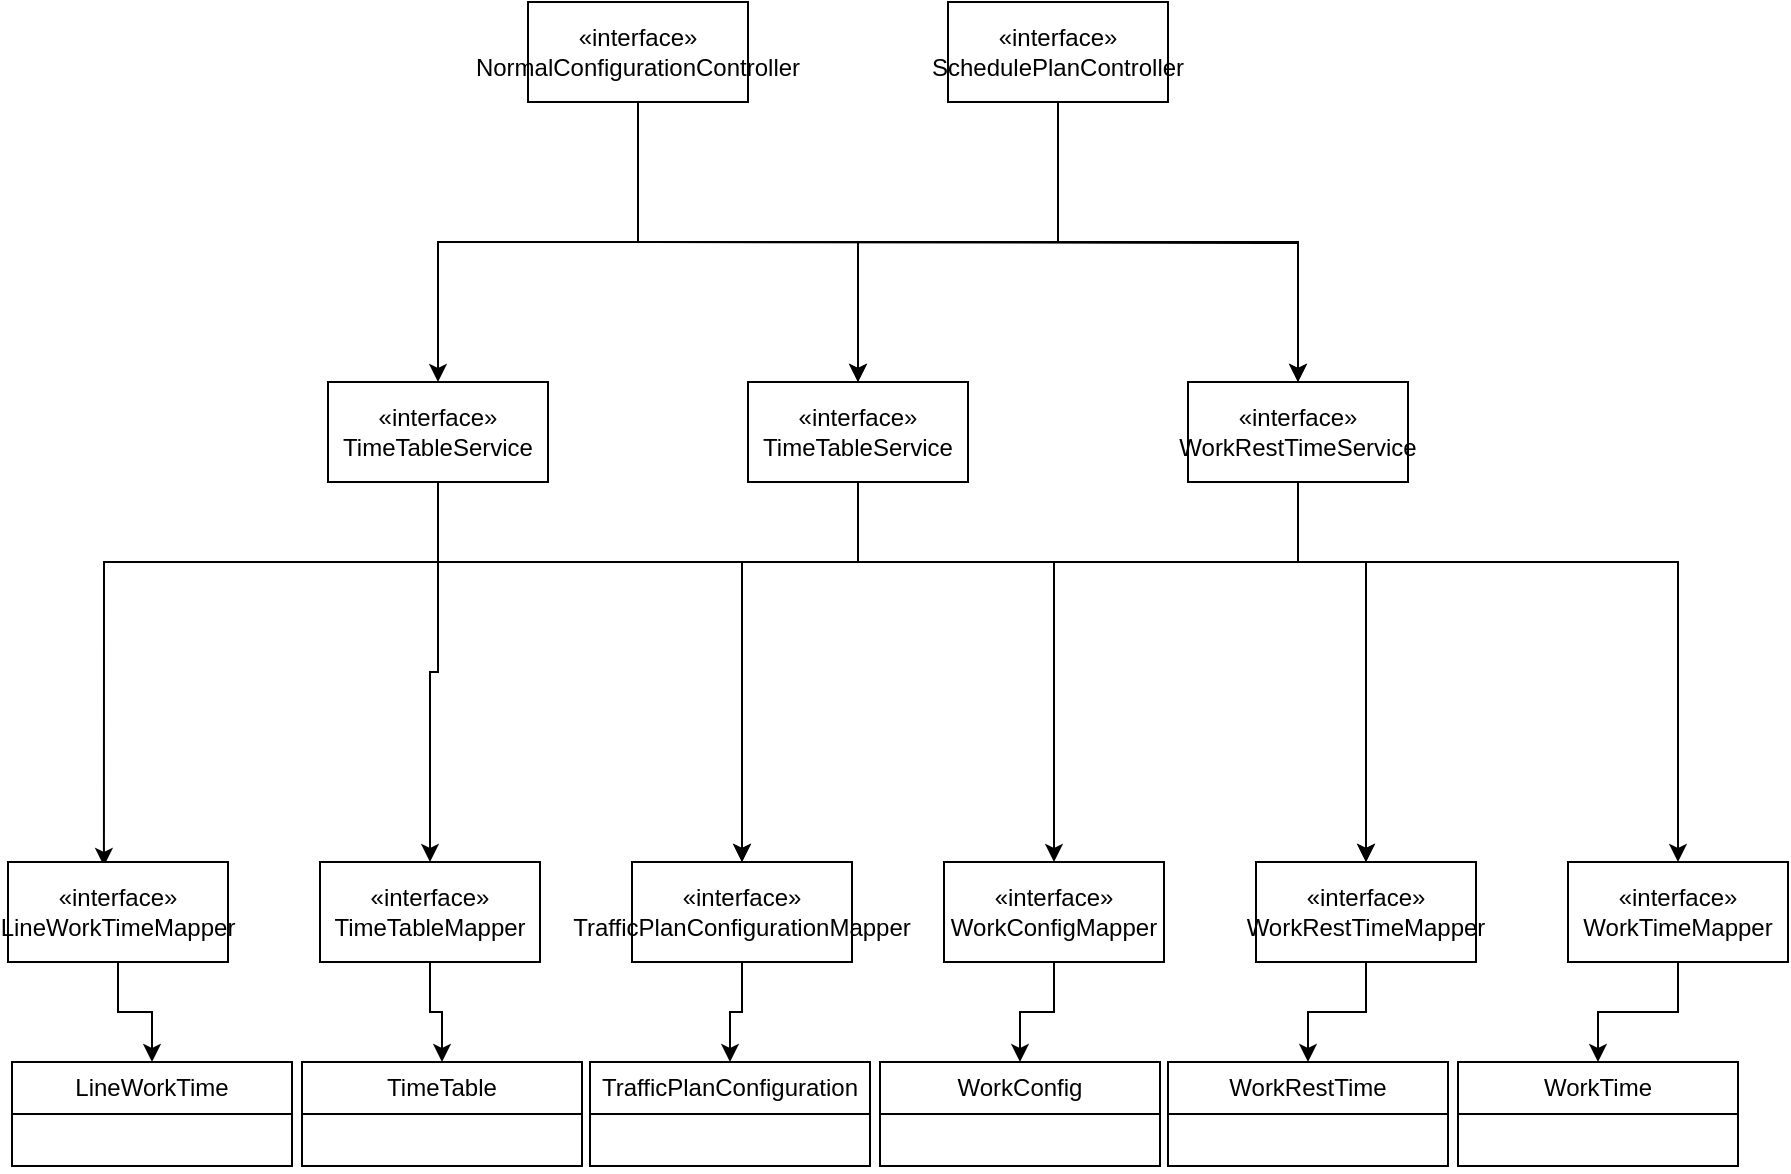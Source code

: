 <mxfile version="21.6.8" type="github">
  <diagram name="第 1 页" id="InVyh-9l9OcWP-TeC2Xe">
    <mxGraphModel dx="2206" dy="796" grid="1" gridSize="10" guides="1" tooltips="1" connect="1" arrows="1" fold="1" page="1" pageScale="1" pageWidth="827" pageHeight="1169" math="0" shadow="0">
      <root>
        <mxCell id="0" />
        <mxCell id="1" parent="0" />
        <mxCell id="vdifljgMGHBuSl6tnzv3-34" style="edgeStyle=orthogonalEdgeStyle;rounded=0;orthogonalLoop=1;jettySize=auto;html=1;" edge="1" parent="1" source="vdifljgMGHBuSl6tnzv3-1" target="vdifljgMGHBuSl6tnzv3-2">
          <mxGeometry relative="1" as="geometry" />
        </mxCell>
        <mxCell id="vdifljgMGHBuSl6tnzv3-35" style="edgeStyle=orthogonalEdgeStyle;rounded=0;orthogonalLoop=1;jettySize=auto;html=1;entryX=0.5;entryY=0;entryDx=0;entryDy=0;" edge="1" parent="1" source="vdifljgMGHBuSl6tnzv3-1" target="vdifljgMGHBuSl6tnzv3-6">
          <mxGeometry relative="1" as="geometry" />
        </mxCell>
        <mxCell id="vdifljgMGHBuSl6tnzv3-36" style="edgeStyle=orthogonalEdgeStyle;rounded=0;orthogonalLoop=1;jettySize=auto;html=1;" edge="1" parent="1" target="vdifljgMGHBuSl6tnzv3-7">
          <mxGeometry relative="1" as="geometry">
            <mxPoint x="300" y="210" as="sourcePoint" />
          </mxGeometry>
        </mxCell>
        <mxCell id="vdifljgMGHBuSl6tnzv3-1" value="«interface»&lt;br&gt;NormalConfigurationController" style="html=1;whiteSpace=wrap;" vertex="1" parent="1">
          <mxGeometry x="240" y="90" width="110" height="50" as="geometry" />
        </mxCell>
        <mxCell id="vdifljgMGHBuSl6tnzv3-41" style="edgeStyle=orthogonalEdgeStyle;rounded=0;orthogonalLoop=1;jettySize=auto;html=1;entryX=0.436;entryY=0.04;entryDx=0;entryDy=0;entryPerimeter=0;" edge="1" parent="1" source="vdifljgMGHBuSl6tnzv3-2" target="vdifljgMGHBuSl6tnzv3-9">
          <mxGeometry relative="1" as="geometry">
            <Array as="points">
              <mxPoint x="195" y="370" />
              <mxPoint x="28" y="370" />
            </Array>
          </mxGeometry>
        </mxCell>
        <mxCell id="vdifljgMGHBuSl6tnzv3-42" style="edgeStyle=orthogonalEdgeStyle;rounded=0;orthogonalLoop=1;jettySize=auto;html=1;entryX=0.5;entryY=0;entryDx=0;entryDy=0;" edge="1" parent="1" source="vdifljgMGHBuSl6tnzv3-2" target="vdifljgMGHBuSl6tnzv3-10">
          <mxGeometry relative="1" as="geometry" />
        </mxCell>
        <mxCell id="vdifljgMGHBuSl6tnzv3-43" style="edgeStyle=orthogonalEdgeStyle;rounded=0;orthogonalLoop=1;jettySize=auto;html=1;entryX=0.5;entryY=0;entryDx=0;entryDy=0;" edge="1" parent="1" source="vdifljgMGHBuSl6tnzv3-2" target="vdifljgMGHBuSl6tnzv3-11">
          <mxGeometry relative="1" as="geometry">
            <Array as="points">
              <mxPoint x="195" y="370" />
              <mxPoint x="347" y="370" />
            </Array>
          </mxGeometry>
        </mxCell>
        <mxCell id="vdifljgMGHBuSl6tnzv3-44" style="edgeStyle=orthogonalEdgeStyle;rounded=0;orthogonalLoop=1;jettySize=auto;html=1;entryX=0.5;entryY=0;entryDx=0;entryDy=0;" edge="1" parent="1" source="vdifljgMGHBuSl6tnzv3-2" target="vdifljgMGHBuSl6tnzv3-12">
          <mxGeometry relative="1" as="geometry">
            <Array as="points">
              <mxPoint x="195" y="370" />
              <mxPoint x="503" y="370" />
            </Array>
          </mxGeometry>
        </mxCell>
        <mxCell id="vdifljgMGHBuSl6tnzv3-45" style="edgeStyle=orthogonalEdgeStyle;rounded=0;orthogonalLoop=1;jettySize=auto;html=1;" edge="1" parent="1" source="vdifljgMGHBuSl6tnzv3-2" target="vdifljgMGHBuSl6tnzv3-13">
          <mxGeometry relative="1" as="geometry">
            <Array as="points">
              <mxPoint x="195" y="370" />
              <mxPoint x="659" y="370" />
            </Array>
          </mxGeometry>
        </mxCell>
        <mxCell id="vdifljgMGHBuSl6tnzv3-46" style="edgeStyle=orthogonalEdgeStyle;rounded=0;orthogonalLoop=1;jettySize=auto;html=1;entryX=0.5;entryY=0;entryDx=0;entryDy=0;" edge="1" parent="1" source="vdifljgMGHBuSl6tnzv3-2" target="vdifljgMGHBuSl6tnzv3-14">
          <mxGeometry relative="1" as="geometry">
            <Array as="points">
              <mxPoint x="195" y="370" />
              <mxPoint x="815" y="370" />
            </Array>
          </mxGeometry>
        </mxCell>
        <mxCell id="vdifljgMGHBuSl6tnzv3-2" value="«interface»&lt;br&gt;TimeTableService" style="html=1;whiteSpace=wrap;" vertex="1" parent="1">
          <mxGeometry x="140" y="280" width="110" height="50" as="geometry" />
        </mxCell>
        <mxCell id="vdifljgMGHBuSl6tnzv3-37" style="edgeStyle=orthogonalEdgeStyle;rounded=0;orthogonalLoop=1;jettySize=auto;html=1;entryX=0.5;entryY=0;entryDx=0;entryDy=0;" edge="1" parent="1" source="vdifljgMGHBuSl6tnzv3-5" target="vdifljgMGHBuSl6tnzv3-7">
          <mxGeometry relative="1" as="geometry">
            <Array as="points">
              <mxPoint x="505" y="210" />
              <mxPoint x="625" y="210" />
            </Array>
          </mxGeometry>
        </mxCell>
        <mxCell id="vdifljgMGHBuSl6tnzv3-38" style="edgeStyle=orthogonalEdgeStyle;rounded=0;orthogonalLoop=1;jettySize=auto;html=1;entryX=0.5;entryY=0;entryDx=0;entryDy=0;" edge="1" parent="1" source="vdifljgMGHBuSl6tnzv3-5" target="vdifljgMGHBuSl6tnzv3-6">
          <mxGeometry relative="1" as="geometry" />
        </mxCell>
        <mxCell id="vdifljgMGHBuSl6tnzv3-5" value="«interface»&lt;br&gt;SchedulePlanController" style="html=1;whiteSpace=wrap;" vertex="1" parent="1">
          <mxGeometry x="450" y="90" width="110" height="50" as="geometry" />
        </mxCell>
        <mxCell id="vdifljgMGHBuSl6tnzv3-47" style="edgeStyle=orthogonalEdgeStyle;rounded=0;orthogonalLoop=1;jettySize=auto;html=1;entryX=0.5;entryY=0;entryDx=0;entryDy=0;" edge="1" parent="1" source="vdifljgMGHBuSl6tnzv3-6" target="vdifljgMGHBuSl6tnzv3-11">
          <mxGeometry relative="1" as="geometry">
            <Array as="points">
              <mxPoint x="405" y="370" />
              <mxPoint x="347" y="370" />
            </Array>
          </mxGeometry>
        </mxCell>
        <mxCell id="vdifljgMGHBuSl6tnzv3-6" value="«interface»&lt;br&gt;TimeTableService" style="html=1;whiteSpace=wrap;" vertex="1" parent="1">
          <mxGeometry x="350" y="280" width="110" height="50" as="geometry" />
        </mxCell>
        <mxCell id="vdifljgMGHBuSl6tnzv3-48" style="edgeStyle=orthogonalEdgeStyle;rounded=0;orthogonalLoop=1;jettySize=auto;html=1;entryX=0.5;entryY=0;entryDx=0;entryDy=0;" edge="1" parent="1" source="vdifljgMGHBuSl6tnzv3-7" target="vdifljgMGHBuSl6tnzv3-13">
          <mxGeometry relative="1" as="geometry">
            <Array as="points">
              <mxPoint x="625" y="370" />
              <mxPoint x="659" y="370" />
            </Array>
          </mxGeometry>
        </mxCell>
        <mxCell id="vdifljgMGHBuSl6tnzv3-7" value="«interface»&lt;br&gt;WorkRestTimeService" style="html=1;whiteSpace=wrap;" vertex="1" parent="1">
          <mxGeometry x="570" y="280" width="110" height="50" as="geometry" />
        </mxCell>
        <mxCell id="vdifljgMGHBuSl6tnzv3-49" style="edgeStyle=orthogonalEdgeStyle;rounded=0;orthogonalLoop=1;jettySize=auto;html=1;entryX=0.5;entryY=0;entryDx=0;entryDy=0;" edge="1" parent="1" source="vdifljgMGHBuSl6tnzv3-9" target="vdifljgMGHBuSl6tnzv3-20">
          <mxGeometry relative="1" as="geometry" />
        </mxCell>
        <mxCell id="vdifljgMGHBuSl6tnzv3-9" value="«interface»&lt;br&gt;LineWorkTimeMapper" style="html=1;whiteSpace=wrap;" vertex="1" parent="1">
          <mxGeometry x="-20" y="520" width="110" height="50" as="geometry" />
        </mxCell>
        <mxCell id="vdifljgMGHBuSl6tnzv3-50" style="edgeStyle=orthogonalEdgeStyle;rounded=0;orthogonalLoop=1;jettySize=auto;html=1;" edge="1" parent="1" source="vdifljgMGHBuSl6tnzv3-10" target="vdifljgMGHBuSl6tnzv3-22">
          <mxGeometry relative="1" as="geometry" />
        </mxCell>
        <mxCell id="vdifljgMGHBuSl6tnzv3-10" value="«interface»&lt;br&gt;TimeTableMapper" style="html=1;whiteSpace=wrap;" vertex="1" parent="1">
          <mxGeometry x="136" y="520" width="110" height="50" as="geometry" />
        </mxCell>
        <mxCell id="vdifljgMGHBuSl6tnzv3-51" style="edgeStyle=orthogonalEdgeStyle;rounded=0;orthogonalLoop=1;jettySize=auto;html=1;entryX=0.5;entryY=0;entryDx=0;entryDy=0;" edge="1" parent="1" source="vdifljgMGHBuSl6tnzv3-11" target="vdifljgMGHBuSl6tnzv3-26">
          <mxGeometry relative="1" as="geometry" />
        </mxCell>
        <mxCell id="vdifljgMGHBuSl6tnzv3-11" value="«interface»&lt;br&gt;TrafficPlanConfigurationMapper" style="html=1;whiteSpace=wrap;" vertex="1" parent="1">
          <mxGeometry x="292" y="520" width="110" height="50" as="geometry" />
        </mxCell>
        <mxCell id="vdifljgMGHBuSl6tnzv3-52" style="edgeStyle=orthogonalEdgeStyle;rounded=0;orthogonalLoop=1;jettySize=auto;html=1;" edge="1" parent="1" source="vdifljgMGHBuSl6tnzv3-12" target="vdifljgMGHBuSl6tnzv3-28">
          <mxGeometry relative="1" as="geometry" />
        </mxCell>
        <mxCell id="vdifljgMGHBuSl6tnzv3-12" value="«interface»&lt;br&gt;WorkConfigMapper" style="html=1;whiteSpace=wrap;" vertex="1" parent="1">
          <mxGeometry x="448" y="520" width="110" height="50" as="geometry" />
        </mxCell>
        <mxCell id="vdifljgMGHBuSl6tnzv3-53" style="edgeStyle=orthogonalEdgeStyle;rounded=0;orthogonalLoop=1;jettySize=auto;html=1;" edge="1" parent="1" source="vdifljgMGHBuSl6tnzv3-13" target="vdifljgMGHBuSl6tnzv3-15">
          <mxGeometry relative="1" as="geometry" />
        </mxCell>
        <mxCell id="vdifljgMGHBuSl6tnzv3-13" value="«interface»&lt;br&gt;WorkRestTimeMapper" style="html=1;whiteSpace=wrap;" vertex="1" parent="1">
          <mxGeometry x="604" y="520" width="110" height="50" as="geometry" />
        </mxCell>
        <mxCell id="vdifljgMGHBuSl6tnzv3-54" style="edgeStyle=orthogonalEdgeStyle;rounded=0;orthogonalLoop=1;jettySize=auto;html=1;" edge="1" parent="1" source="vdifljgMGHBuSl6tnzv3-14" target="vdifljgMGHBuSl6tnzv3-30">
          <mxGeometry relative="1" as="geometry" />
        </mxCell>
        <mxCell id="vdifljgMGHBuSl6tnzv3-14" value="«interface»&lt;br&gt;WorkTimeMapper" style="html=1;whiteSpace=wrap;" vertex="1" parent="1">
          <mxGeometry x="760" y="520" width="110" height="50" as="geometry" />
        </mxCell>
        <mxCell id="vdifljgMGHBuSl6tnzv3-15" value="WorkRestTime" style="swimlane;fontStyle=0;childLayout=stackLayout;horizontal=1;startSize=26;fillColor=none;horizontalStack=0;resizeParent=1;resizeParentMax=0;resizeLast=0;collapsible=1;marginBottom=0;whiteSpace=wrap;html=1;" vertex="1" parent="1">
          <mxGeometry x="560" y="620" width="140" height="52" as="geometry" />
        </mxCell>
        <mxCell id="vdifljgMGHBuSl6tnzv3-16" value="&amp;nbsp;" style="text;strokeColor=none;fillColor=none;align=left;verticalAlign=top;spacingLeft=4;spacingRight=4;overflow=hidden;rotatable=0;points=[[0,0.5],[1,0.5]];portConstraint=eastwest;whiteSpace=wrap;html=1;" vertex="1" parent="vdifljgMGHBuSl6tnzv3-15">
          <mxGeometry y="26" width="140" height="26" as="geometry" />
        </mxCell>
        <mxCell id="vdifljgMGHBuSl6tnzv3-20" value="LineWorkTime" style="swimlane;fontStyle=0;childLayout=stackLayout;horizontal=1;startSize=26;fillColor=none;horizontalStack=0;resizeParent=1;resizeParentMax=0;resizeLast=0;collapsible=1;marginBottom=0;whiteSpace=wrap;html=1;" vertex="1" parent="1">
          <mxGeometry x="-18" y="620" width="140" height="52" as="geometry" />
        </mxCell>
        <mxCell id="vdifljgMGHBuSl6tnzv3-21" value="&amp;nbsp;" style="text;strokeColor=none;fillColor=none;align=left;verticalAlign=top;spacingLeft=4;spacingRight=4;overflow=hidden;rotatable=0;points=[[0,0.5],[1,0.5]];portConstraint=eastwest;whiteSpace=wrap;html=1;" vertex="1" parent="vdifljgMGHBuSl6tnzv3-20">
          <mxGeometry y="26" width="140" height="26" as="geometry" />
        </mxCell>
        <mxCell id="vdifljgMGHBuSl6tnzv3-22" value="TimeTable" style="swimlane;fontStyle=0;childLayout=stackLayout;horizontal=1;startSize=26;fillColor=none;horizontalStack=0;resizeParent=1;resizeParentMax=0;resizeLast=0;collapsible=1;marginBottom=0;whiteSpace=wrap;html=1;" vertex="1" parent="1">
          <mxGeometry x="127" y="620" width="140" height="52" as="geometry" />
        </mxCell>
        <mxCell id="vdifljgMGHBuSl6tnzv3-23" value="&amp;nbsp;" style="text;strokeColor=none;fillColor=none;align=left;verticalAlign=top;spacingLeft=4;spacingRight=4;overflow=hidden;rotatable=0;points=[[0,0.5],[1,0.5]];portConstraint=eastwest;whiteSpace=wrap;html=1;" vertex="1" parent="vdifljgMGHBuSl6tnzv3-22">
          <mxGeometry y="26" width="140" height="26" as="geometry" />
        </mxCell>
        <mxCell id="vdifljgMGHBuSl6tnzv3-26" value="TrafficPlanConfiguration" style="swimlane;fontStyle=0;childLayout=stackLayout;horizontal=1;startSize=26;fillColor=none;horizontalStack=0;resizeParent=1;resizeParentMax=0;resizeLast=0;collapsible=1;marginBottom=0;whiteSpace=wrap;html=1;" vertex="1" parent="1">
          <mxGeometry x="271" y="620" width="140" height="52" as="geometry" />
        </mxCell>
        <mxCell id="vdifljgMGHBuSl6tnzv3-27" value="&amp;nbsp;" style="text;strokeColor=none;fillColor=none;align=left;verticalAlign=top;spacingLeft=4;spacingRight=4;overflow=hidden;rotatable=0;points=[[0,0.5],[1,0.5]];portConstraint=eastwest;whiteSpace=wrap;html=1;" vertex="1" parent="vdifljgMGHBuSl6tnzv3-26">
          <mxGeometry y="26" width="140" height="26" as="geometry" />
        </mxCell>
        <mxCell id="vdifljgMGHBuSl6tnzv3-28" value="WorkConfig" style="swimlane;fontStyle=0;childLayout=stackLayout;horizontal=1;startSize=26;fillColor=none;horizontalStack=0;resizeParent=1;resizeParentMax=0;resizeLast=0;collapsible=1;marginBottom=0;whiteSpace=wrap;html=1;" vertex="1" parent="1">
          <mxGeometry x="416" y="620" width="140" height="52" as="geometry" />
        </mxCell>
        <mxCell id="vdifljgMGHBuSl6tnzv3-29" value="&amp;nbsp;" style="text;strokeColor=none;fillColor=none;align=left;verticalAlign=top;spacingLeft=4;spacingRight=4;overflow=hidden;rotatable=0;points=[[0,0.5],[1,0.5]];portConstraint=eastwest;whiteSpace=wrap;html=1;" vertex="1" parent="vdifljgMGHBuSl6tnzv3-28">
          <mxGeometry y="26" width="140" height="26" as="geometry" />
        </mxCell>
        <mxCell id="vdifljgMGHBuSl6tnzv3-30" value="WorkTime" style="swimlane;fontStyle=0;childLayout=stackLayout;horizontal=1;startSize=26;fillColor=none;horizontalStack=0;resizeParent=1;resizeParentMax=0;resizeLast=0;collapsible=1;marginBottom=0;whiteSpace=wrap;html=1;" vertex="1" parent="1">
          <mxGeometry x="705" y="620" width="140" height="52" as="geometry" />
        </mxCell>
        <mxCell id="vdifljgMGHBuSl6tnzv3-31" value="&amp;nbsp;" style="text;strokeColor=none;fillColor=none;align=left;verticalAlign=top;spacingLeft=4;spacingRight=4;overflow=hidden;rotatable=0;points=[[0,0.5],[1,0.5]];portConstraint=eastwest;whiteSpace=wrap;html=1;" vertex="1" parent="vdifljgMGHBuSl6tnzv3-30">
          <mxGeometry y="26" width="140" height="26" as="geometry" />
        </mxCell>
      </root>
    </mxGraphModel>
  </diagram>
</mxfile>
